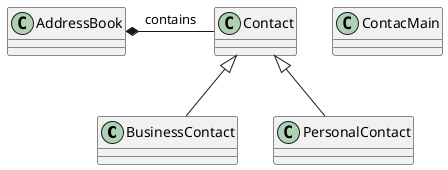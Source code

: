 @startuml

class BusinessContact extends Contact
class PersonalContact extends Contact

class ContacMain
class AddressBook

AddressBook *- Contact : contains

@enduml